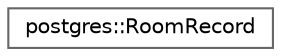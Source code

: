 digraph "Graphical Class Hierarchy"
{
 // LATEX_PDF_SIZE
  bgcolor="transparent";
  edge [fontname=Helvetica,fontsize=10,labelfontname=Helvetica,labelfontsize=10];
  node [fontname=Helvetica,fontsize=10,shape=box,height=0.2,width=0.4];
  rankdir="LR";
  Node0 [id="Node000000",label="postgres::RoomRecord",height=0.2,width=0.4,color="grey40", fillcolor="white", style="filled",URL="$structpostgres_1_1_room_record.html",tooltip="Структура, представляющая запись комнаты."];
}
